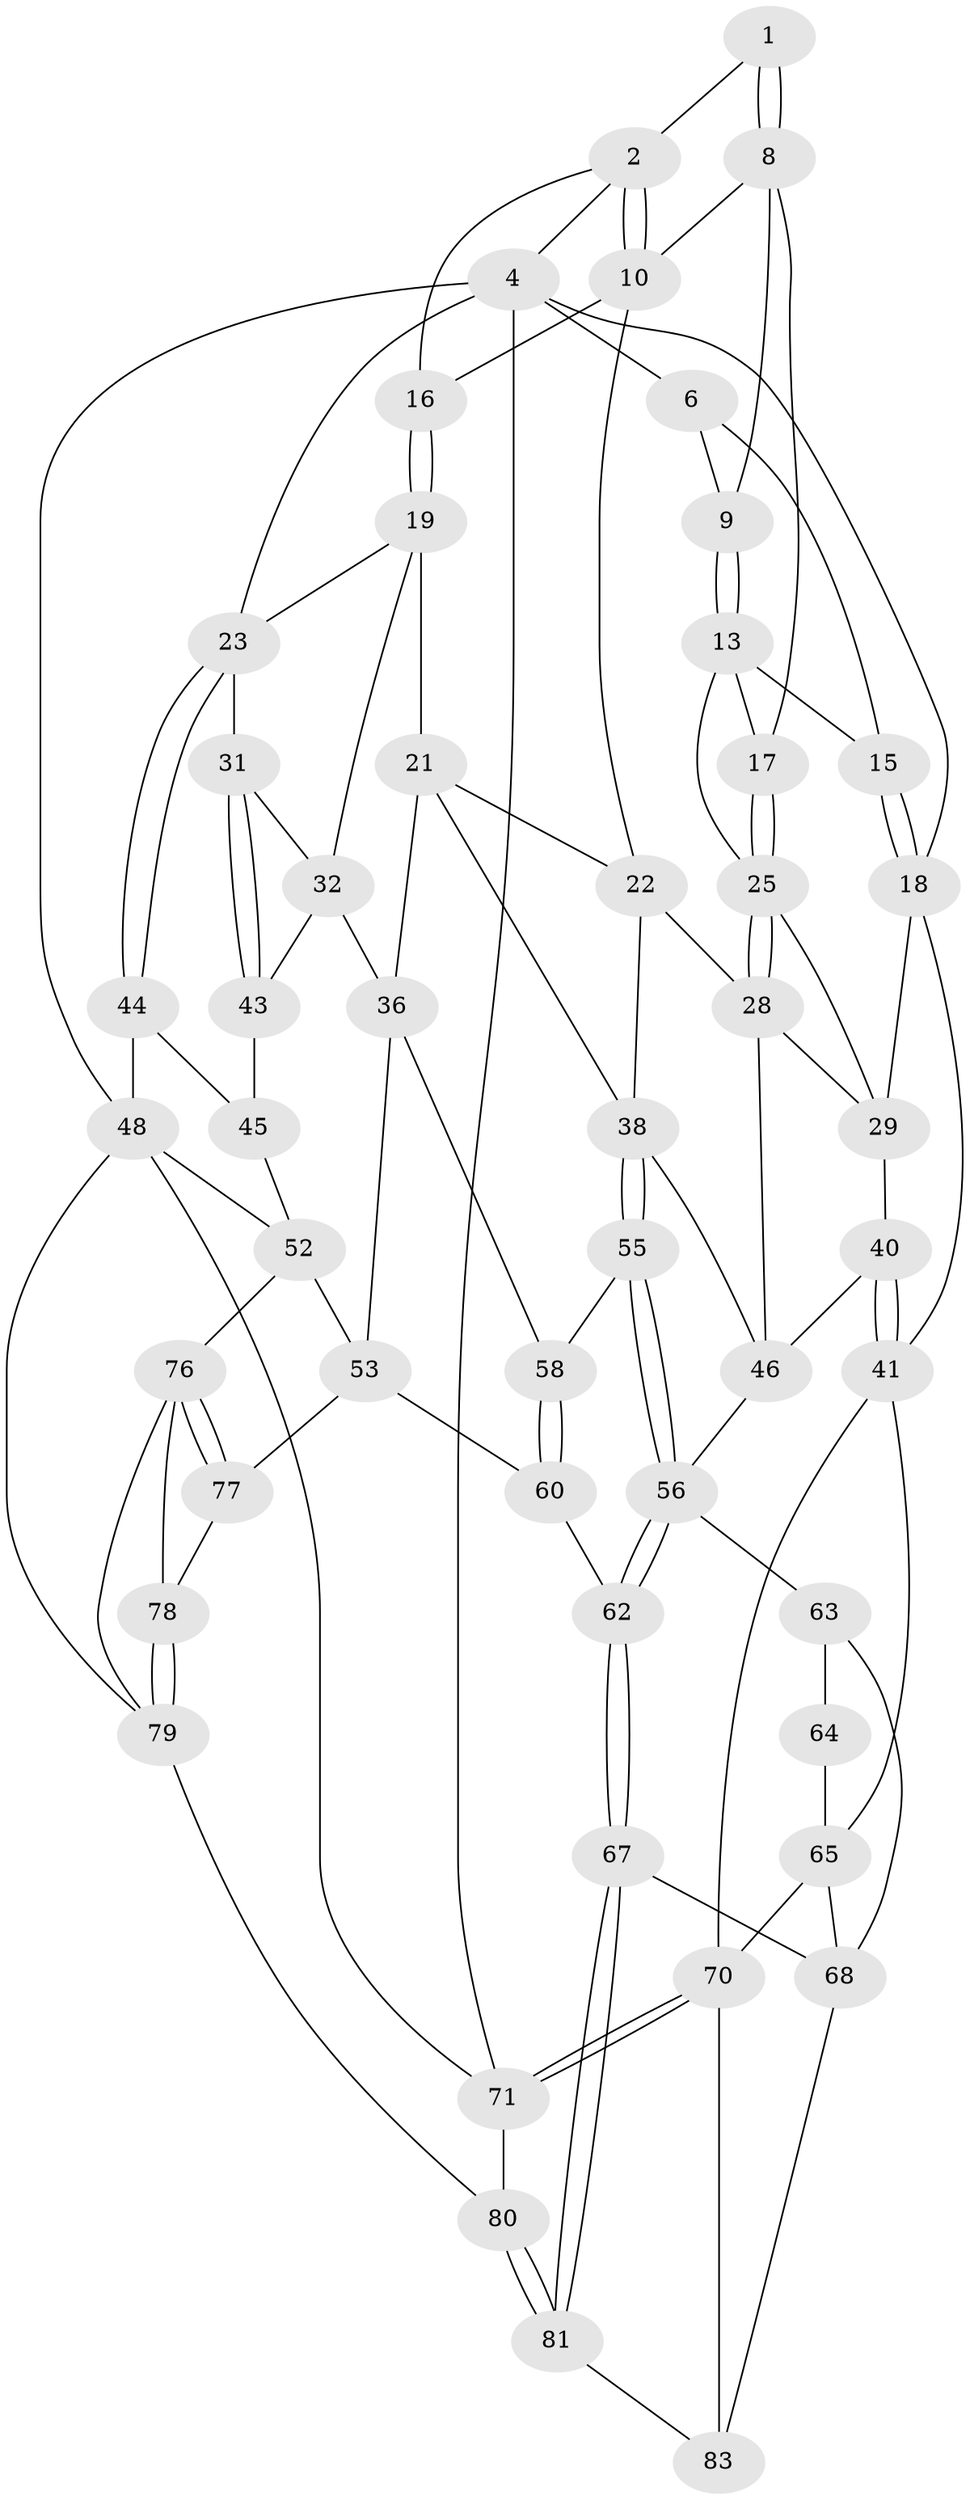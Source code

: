 // original degree distribution, {3: 0.023255813953488372, 4: 0.20930232558139536, 5: 0.5813953488372093, 6: 0.18604651162790697}
// Generated by graph-tools (version 1.1) at 2025/42/03/06/25 10:42:32]
// undirected, 51 vertices, 111 edges
graph export_dot {
graph [start="1"]
  node [color=gray90,style=filled];
  1 [pos="+0.44025345521755316+0"];
  2 [pos="+0.5408958460151811+0",super="+3"];
  4 [pos="+1+0",super="+5"];
  6 [pos="+0.16179333190487802+0",super="+7"];
  8 [pos="+0.4247662028250521+0.08062803703383656",super="+12"];
  9 [pos="+0.33577610853409046+0.07099698081629875"];
  10 [pos="+0.5331883941427771+0.13360728038644523",super="+11"];
  13 [pos="+0.2937321403902922+0.11800087281663035",super="+14"];
  15 [pos="+0.16075618025884345+0.07601980818380663"];
  16 [pos="+0.6609151501836403+0.1522997209158257"];
  17 [pos="+0.4250433481735967+0.17053072511451"];
  18 [pos="+0+0.22206548909438875",super="+30"];
  19 [pos="+0.6827681492082439+0.17816551953120852",super="+20"];
  21 [pos="+0.5923659157048506+0.29132933839807085",super="+37"];
  22 [pos="+0.49079590349557123+0.2695652948534824",super="+27"];
  23 [pos="+1+0",super="+24"];
  25 [pos="+0.32285782754624726+0.2615492674593681",super="+26"];
  28 [pos="+0.3320940892665776+0.332021096358382",super="+33"];
  29 [pos="+0.15671177922691537+0.2365940055749217",super="+34"];
  31 [pos="+0.8374446168843903+0.3147576449822202"];
  32 [pos="+0.6747552124516437+0.25130934140701244",super="+35"];
  36 [pos="+0.7146713302982598+0.45012961858143397",super="+54"];
  38 [pos="+0.5143742992507769+0.44852987733785465",super="+39"];
  40 [pos="+0.10660878675172655+0.46843732226520435"];
  41 [pos="+0.02142416383843219+0.49900070283497194",super="+42"];
  43 [pos="+0.8330027960385143+0.3800230942669897"];
  44 [pos="+1+0",super="+50"];
  45 [pos="+0.8946388346438088+0.41158120329825354",super="+51"];
  46 [pos="+0.3019317103558675+0.46941101355212006",super="+47"];
  48 [pos="+1+1",super="+49"];
  52 [pos="+0.8421949774799136+0.640737920111959",super="+75"];
  53 [pos="+0.7935337172079963+0.6229365683305268",super="+66"];
  55 [pos="+0.5055223370022315+0.4774265814872302"];
  56 [pos="+0.40172870025230745+0.54737608376425",super="+57"];
  58 [pos="+0.6378384473319219+0.5473010377785122",super="+59"];
  60 [pos="+0.5659614125613066+0.6740897329597665",super="+61"];
  62 [pos="+0.5034746571768087+0.7243745538993899"];
  63 [pos="+0.31150624696015367+0.5597692112457101",super="+69"];
  64 [pos="+0.14391046543896904+0.6213410483646405"];
  65 [pos="+0.09850714175228123+0.6180168732448819",super="+72"];
  67 [pos="+0.42161897714721086+0.7710801863045339"];
  68 [pos="+0.3034808812536549+0.7729589883381385",super="+74"];
  70 [pos="+0+1",super="+73"];
  71 [pos="+0+1"];
  76 [pos="+0.8781990288229451+0.8210131882697573",super="+84"];
  77 [pos="+0.6031988638394029+0.7792972422920463"];
  78 [pos="+0.6040577128871711+0.7872622881235144"];
  79 [pos="+0.544549815837705+1",super="+86"];
  80 [pos="+0.5349324880793396+1",super="+85"];
  81 [pos="+0.44940241360190414+0.928640175806844",super="+82"];
  83 [pos="+0.28673276395654645+0.8517731057619645"];
  1 -- 2;
  1 -- 8;
  1 -- 8;
  2 -- 10;
  2 -- 10;
  2 -- 16;
  2 -- 4;
  4 -- 23;
  4 -- 48;
  4 -- 18;
  4 -- 6;
  4 -- 71;
  6 -- 15;
  6 -- 9;
  8 -- 9;
  8 -- 17;
  8 -- 10;
  9 -- 13;
  9 -- 13;
  10 -- 16;
  10 -- 22;
  13 -- 17;
  13 -- 15;
  13 -- 25;
  15 -- 18;
  15 -- 18;
  16 -- 19;
  16 -- 19;
  17 -- 25;
  17 -- 25;
  18 -- 41;
  18 -- 29;
  19 -- 32;
  19 -- 21;
  19 -- 23;
  21 -- 22;
  21 -- 36;
  21 -- 38;
  22 -- 28;
  22 -- 38;
  23 -- 44;
  23 -- 44;
  23 -- 31;
  25 -- 28;
  25 -- 28;
  25 -- 29;
  28 -- 29;
  28 -- 46;
  29 -- 40;
  31 -- 32;
  31 -- 43;
  31 -- 43;
  32 -- 43;
  32 -- 36;
  36 -- 58;
  36 -- 53;
  38 -- 55;
  38 -- 55;
  38 -- 46;
  40 -- 41;
  40 -- 41;
  40 -- 46;
  41 -- 65;
  41 -- 70;
  43 -- 45;
  44 -- 45 [weight=2];
  44 -- 48;
  45 -- 52;
  46 -- 56;
  48 -- 71;
  48 -- 79;
  48 -- 52;
  52 -- 53;
  52 -- 76;
  53 -- 77;
  53 -- 60;
  55 -- 56;
  55 -- 56;
  55 -- 58;
  56 -- 62;
  56 -- 62;
  56 -- 63;
  58 -- 60 [weight=2];
  58 -- 60;
  60 -- 62;
  62 -- 67;
  62 -- 67;
  63 -- 64 [weight=2];
  63 -- 68;
  64 -- 65;
  65 -- 68;
  65 -- 70;
  67 -- 68;
  67 -- 81;
  67 -- 81;
  68 -- 83;
  70 -- 71;
  70 -- 71;
  70 -- 83;
  71 -- 80;
  76 -- 77;
  76 -- 77;
  76 -- 78;
  76 -- 79;
  77 -- 78;
  78 -- 79;
  78 -- 79;
  79 -- 80;
  80 -- 81 [weight=2];
  80 -- 81;
  81 -- 83;
}
